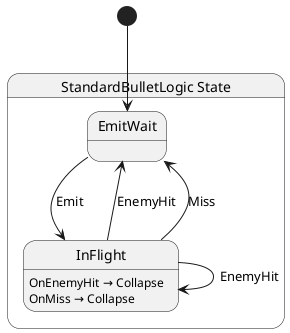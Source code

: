 @startuml StandardBulletLogic
state "StandardBulletLogic State" as EternalJourney_Bullet_Abstract_State_StandardBulletLogic_State {
  state "EmitWait" as EternalJourney_Bullet_Abstract_State_StandardBulletLogic_State_EmitWait
  state "InFlight" as EternalJourney_Bullet_Abstract_State_StandardBulletLogic_State_InFlight
}

EternalJourney_Bullet_Abstract_State_StandardBulletLogic_State_EmitWait --> EternalJourney_Bullet_Abstract_State_StandardBulletLogic_State_InFlight : Emit
EternalJourney_Bullet_Abstract_State_StandardBulletLogic_State_InFlight --> EternalJourney_Bullet_Abstract_State_StandardBulletLogic_State_EmitWait : EnemyHit
EternalJourney_Bullet_Abstract_State_StandardBulletLogic_State_InFlight --> EternalJourney_Bullet_Abstract_State_StandardBulletLogic_State_EmitWait : Miss
EternalJourney_Bullet_Abstract_State_StandardBulletLogic_State_InFlight --> EternalJourney_Bullet_Abstract_State_StandardBulletLogic_State_InFlight : EnemyHit

EternalJourney_Bullet_Abstract_State_StandardBulletLogic_State_InFlight : OnEnemyHit → Collapse
EternalJourney_Bullet_Abstract_State_StandardBulletLogic_State_InFlight : OnMiss → Collapse

[*] --> EternalJourney_Bullet_Abstract_State_StandardBulletLogic_State_EmitWait
@enduml